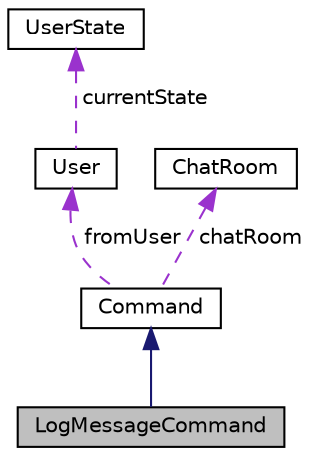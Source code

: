 digraph "LogMessageCommand"
{
 // LATEX_PDF_SIZE
  edge [fontname="Helvetica",fontsize="10",labelfontname="Helvetica",labelfontsize="10"];
  node [fontname="Helvetica",fontsize="10",shape=record];
  Node1 [label="LogMessageCommand",height=0.2,width=0.4,color="black", fillcolor="grey75", style="filled", fontcolor="black",tooltip="Concrete command for logging messages to chat history."];
  Node2 -> Node1 [dir="back",color="midnightblue",fontsize="10",style="solid"];
  Node2 [label="Command",height=0.2,width=0.4,color="black", fillcolor="white", style="filled",URL="$classCommand.html",tooltip="Abstract base class for commands in the Command pattern."];
  Node3 -> Node2 [dir="back",color="darkorchid3",fontsize="10",style="dashed",label=" fromUser" ];
  Node3 [label="User",height=0.2,width=0.4,color="black", fillcolor="white", style="filled",URL="$classUser.html",tooltip="Abstract base class for all users in the system."];
  Node4 -> Node3 [dir="back",color="darkorchid3",fontsize="10",style="dashed",label=" currentState" ];
  Node4 [label="UserState",height=0.2,width=0.4,color="black", fillcolor="white", style="filled",URL="$classUserState.html",tooltip="Abstract base class for user states in the State pattern."];
  Node5 -> Node2 [dir="back",color="darkorchid3",fontsize="10",style="dashed",label=" chatRoom" ];
  Node5 [label="ChatRoom",height=0.2,width=0.4,color="black", fillcolor="white", style="filled",URL="$classChatRoom.html",tooltip="Abstract mediator class for managing user interactions."];
}

